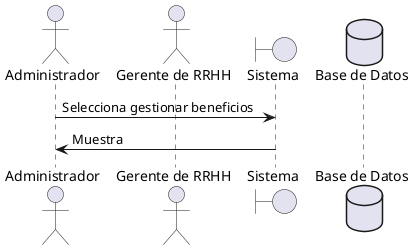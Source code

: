 @startuml
actor Administrador
actor "Gerente de RRHH" as Gerente
boundary Sistema
database "Base de Datos" as BD

Administrador -> Sistema : Selecciona gestionar beneficios
Sistema -> Administrador : Muestra
